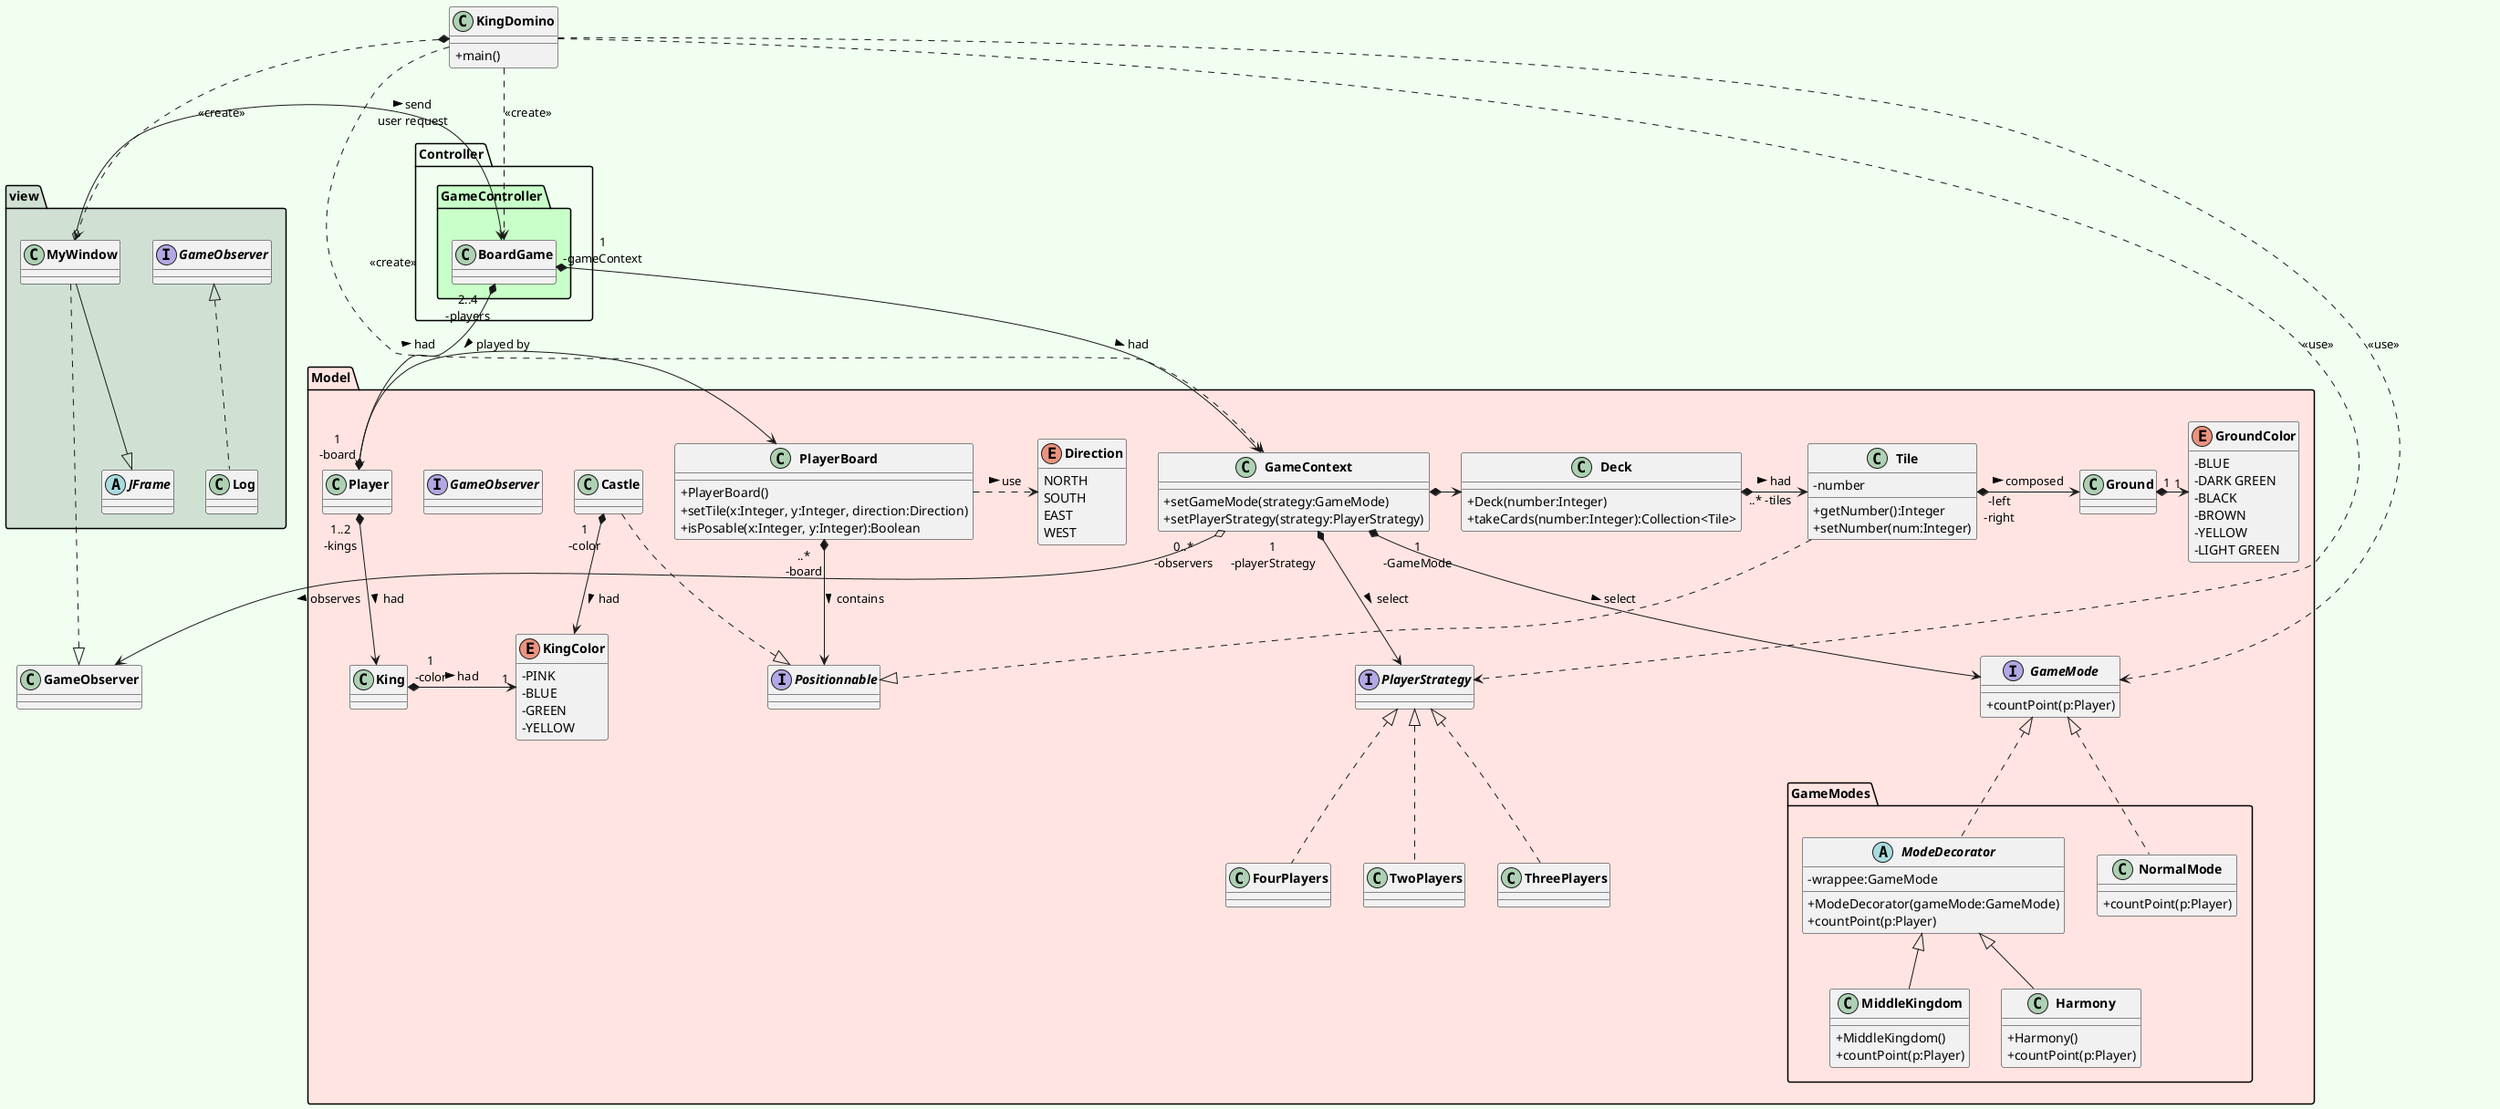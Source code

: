 @startuml
'skinparam style strictuml
skinparam classAttributeIconSize 0
skinparam classFontStyle Bold
hide enum methods
skinparam BackgroundColor HoneyDew

'class main qui va executer le jeu
class KingDomino{
+main()
}


package Controller{
'package CONTROLLER
package GameController #technology{
    ' plateau de jeu
    class BoardGame{

    }
}

}


package Model #mistyrose{
    'interface players
    interface PlayerStrategy{

    }
    class TwoPlayers {

    }

    class ThreePlayers {
    }

   class FourPlayers {

   }



    class Deck{
        +Deck(number:Integer)
        +takeCards(number:Integer):Collection<Tile>
    }


    'tuiles numéroté
    class Tile {

        -number
        +getNumber():Integer
        +setNumber(num:Integer)

    }
    'coté de la tuile (droite ou gauche)
    class Ground{

    }
    'couleur des cotés de la tuile
    enum GroundColor{
    -BLUE
    -DARK GREEN
    -BLACK
    -BROWN
    -YELLOW
    -LIGHT GREEN
    }
    'strategy permettant de pouvoir choisir le jeu qu'on veut
    interface GameMode{
        +countPoint(p:Player)
    }
    'contexte du jeu
    class GameContext{
        +setGameMode(strategy:GameMode)
        +setPlayerStrategy(strategy:PlayerStrategy)
    }

    'classe dynastie
    'class Dynasty implements GameMode{}
    'class empire du milieu
    package GameModes{



            class NormalMode {
                +countPoint(p:Player)
            }
            abstract class ModeDecorator{
                -wrappee:GameMode
                +ModeDecorator(gameMode:GameMode)
                +countPoint(p:Player)
            }

            class MiddleKingdom extends ModeDecorator {
                +MiddleKingdom()
                +countPoint(p:Player)
            }

            'class harmonie
            class Harmony extends ModeDecorator {
                +Harmony()
                +countPoint(p:Player)
            }
    }

    'interface observer qui va permettre de notifier les changements
    interface GameObserver{
'aussi le score final
    }




    class PlayerBoard{
        +PlayerBoard()
        +setTile(x:Integer, y:Integer, direction:Direction)
        +isPosable(x:Integer, y:Integer):Boolean
    }
    interface Positionnable{

    }

    enum Direction{
        NORTH
        SOUTH
        EAST
        WEST
    }

    'joueur
    class Player{

    }

    'roi
    class King{
    }
    'class chateau
    class Castle {

    }

    'couleur du roi et du chateau
    enum KingColor{
    -PINK
    -BLUE
    -GREEN
    -YELLOW
    }
}

'package VIEW
package view #D0E1D4{
    'application du jeu (design avec Swing)
    class MyWindow  {

    }
    'JFRAME
    abstract class JFrame{
    }

    class Log  implements GameObserver {

        }

}


'Positionnable
Tile ..|> Positionnable
Castle ..|> Positionnable
PlayerBoard "..*\n-board" *-r-> Positionnable : > contains

Deck "..* -tiles" *-r-> Tile : > had
Ground "1"*->"1"GroundColor
Tile *->Ground : "-left\n-right" > composed


GameContext *-r-> Deck
GameContext *--> GameMode  : "1\n-GameMode" > select
GameContext *--> PlayerStrategy : "1\n-playerStrategy" > select

BoardGame  *-> Player : "2..4\n-players" > played by
BoardGame *--> GameContext : "1\n-gameContext" > had

Player *-> PlayerBoard : "1\n-board" > had
Player  *--> King : "1..2\n-kings" > had

'En commentaire car le playerBoard aura au final un tab de positionnable
'PlayerBoard *--> Tile
'PlayerBoard "1\n-castle" *-> Castle : > had

PlayerBoard .> Direction : > use

'Implements de playerStrategy
TwoPlayers .u.|> PlayerStrategy
ThreePlayers .u.|> PlayerStrategy
FourPlayers .u.|> PlayerStrategy

'Implements de GameMode
'Harmony .u.|> GameMode
'MiddleKingdom .u.|> GameMode
ModeDecorator .u.|> GameMode
NormalMode .u.|> GameMode

'KingColor
King"1\n-color"*->"1" KingColor: > had
Castle"1\n-color"*-d->KingColor : > had

GameContext "0..*\n-observers" o-->GameObserver : > observes



'KingDomino
KingDomino..> BoardGame : <<create>>
KingDomino.> PlayerStrategy : <<use>>
KingDomino..> GameMode : <<use>>
KingDomino *.>MyWindow : <<create>>
KingDomino ..>GameContext : <<create>>

'View
MyWindow o-> BoardGame : > send \nuser request
MyWindow --|> JFrame
MyWindow .|> GameObserver

@enduml